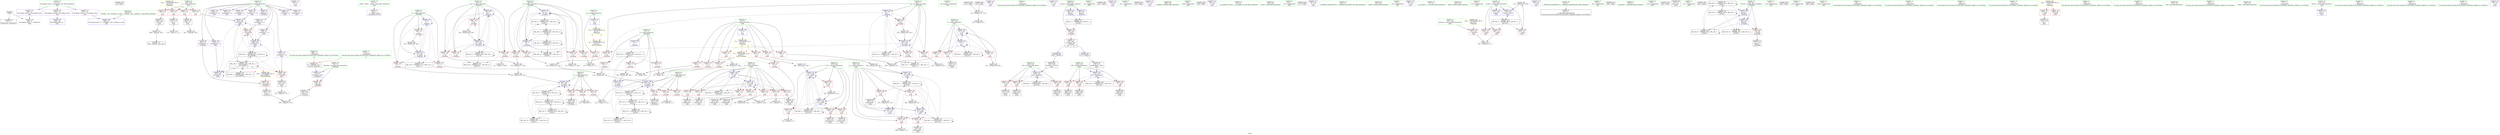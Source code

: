 digraph "SVFG" {
	label="SVFG";

	Node0x5616ae2579d0 [shape=record,color=grey,label="{NodeID: 0\nNullPtr}"];
	Node0x5616ae2579d0 -> Node0x5616ae2882a0[style=solid];
	Node0x5616ae2579d0 -> Node0x5616ae28a370[style=solid];
	Node0x5616ae2d47c0 [shape=record,color=black,label="{NodeID: 443\n49 = PHI()\n}"];
	Node0x5616adf04070 [shape=record,color=black,label="{NodeID: 277\n289 = PHI(204, 204, 286, )\n}"];
	Node0x5616ae289dd0 [shape=record,color=red,label="{NodeID: 194\n320\<--319\n\<--arrayidx27\nmain\n}"];
	Node0x5616ae289dd0 -> Node0x5616ae2890d0[style=solid];
	Node0x5616ae286ff0 [shape=record,color=purple,label="{NodeID: 111\n236\<--17\n\<--.str.1\nmain\n}"];
	Node0x5616ae25b680 [shape=record,color=green,label="{NodeID: 28\n4\<--6\n_ZStL8__ioinit\<--_ZStL8__ioinit_field_insensitive\nGlob }"];
	Node0x5616ae25b680 -> Node0x5616ae286490[style=solid];
	Node0x5616ae299000 [shape=record,color=grey,label="{NodeID: 305\n154 = cmp(152, 153, )\n}"];
	Node0x5616ae28b580 [shape=record,color=blue,label="{NodeID: 222\n297\<--291\narrayidx17\<--\nmain\n}"];
	Node0x5616ae28b580 -> Node0x5616ae289dd0[style=dashed];
	Node0x5616ae28b580 -> Node0x5616ae289ea0[style=dashed];
	Node0x5616ae28b580 -> Node0x5616ae28b580[style=dashed];
	Node0x5616ae28b580 -> Node0x5616ae28b990[style=dashed];
	Node0x5616ae28b580 -> Node0x5616ae28bb30[style=dashed];
	Node0x5616ae28b580 -> Node0x5616ae2adf20[style=dashed];
	Node0x5616ae28b580 -> Node0x5616ae2ae920[style=dashed];
	Node0x5616ae28cfd0 [shape=record,color=red,label="{NodeID: 139\n97\<--74\n\<--j\n_Z5checkc\n}"];
	Node0x5616ae28cfd0 -> Node0x5616ae298700[style=solid];
	Node0x5616ae287a60 [shape=record,color=green,label="{NodeID: 56\n225\<--226\np\<--p_field_insensitive\nmain\n}"];
	Node0x5616ae287a60 -> Node0x5616ae28f120[style=solid];
	Node0x5616ae287a60 -> Node0x5616ae28f1f0[style=solid];
	Node0x5616ae287a60 -> Node0x5616ae28f2c0[style=solid];
	Node0x5616ae287a60 -> Node0x5616ae28f390[style=solid];
	Node0x5616ae287a60 -> Node0x5616ae28b720[style=solid];
	Node0x5616ae287a60 -> Node0x5616ae28b8c0[style=solid];
	Node0x5616ae287a60 -> Node0x5616ae293b00[style=solid];
	Node0x5616ae28e690 [shape=record,color=red,label="{NodeID: 167\n295\<--219\n\<--j\nmain\n}"];
	Node0x5616ae28e690 -> Node0x5616ae288e60[style=solid];
	Node0x5616ae289270 [shape=record,color=black,label="{NodeID: 84\n328\<--327\nidxprom32\<--\nmain\n}"];
	Node0x5616ae2571b0 [shape=record,color=green,label="{NodeID: 1\n7\<--1\n__dso_handle\<--dummyObj\nGlob }"];
	Node0x5616ae2d48c0 [shape=record,color=black,label="{NodeID: 444\n114 = PHI()\n}"];
	Node0x5616ae2d48c0 -> Node0x5616ae296900[style=solid];
	Node0x5616ae296780 [shape=record,color=grey,label="{NodeID: 278\n308 = Binary(307, 106, )\n}"];
	Node0x5616ae296780 -> Node0x5616ae28b7f0[style=solid];
	Node0x5616ae289ea0 [shape=record,color=red,label="{NodeID: 195\n330\<--329\n\<--arrayidx33\nmain\n}"];
	Node0x5616ae289ea0 -> Node0x5616ae28b990[style=solid];
	Node0x5616ae2870c0 [shape=record,color=purple,label="{NodeID: 112\n240\<--20\n\<--.str.2\nmain\n}"];
	Node0x5616ae25b750 [shape=record,color=green,label="{NodeID: 29\n8\<--10\nn\<--n_field_insensitive\nGlob }"];
	Node0x5616ae25b750 -> Node0x5616ae28c2d0[style=solid];
	Node0x5616ae25b750 -> Node0x5616ae28c3a0[style=solid];
	Node0x5616ae25b750 -> Node0x5616ae28c470[style=solid];
	Node0x5616ae25b750 -> Node0x5616ae28c540[style=solid];
	Node0x5616ae25b750 -> Node0x5616ae28c610[style=solid];
	Node0x5616ae25b750 -> Node0x5616ae28c6e0[style=solid];
	Node0x5616ae25b750 -> Node0x5616ae28c7b0[style=solid];
	Node0x5616ae25b750 -> Node0x5616ae28c880[style=solid];
	Node0x5616ae25b750 -> Node0x5616ae289f70[style=solid];
	Node0x5616ae299180 [shape=record,color=grey,label="{NodeID: 306\n150 = cmp(149, 9, )\n}"];
	Node0x5616ae28b650 [shape=record,color=blue,label="{NodeID: 223\n221\<--301\ni\<--inc\nmain\n}"];
	Node0x5616ae28b650 -> Node0x5616ae28eb70[style=dashed];
	Node0x5616ae28b650 -> Node0x5616ae28ec40[style=dashed];
	Node0x5616ae28b650 -> Node0x5616ae28ed10[style=dashed];
	Node0x5616ae28b650 -> Node0x5616ae28b4b0[style=dashed];
	Node0x5616ae28b650 -> Node0x5616ae28b650[style=dashed];
	Node0x5616ae28b650 -> Node0x5616ae2a6820[style=dashed];
	Node0x5616ae28d0a0 [shape=record,color=red,label="{NodeID: 140\n136\<--74\n\<--j\n_Z5checkc\n}"];
	Node0x5616ae28d0a0 -> Node0x5616ae297c80[style=solid];
	Node0x5616ae287b30 [shape=record,color=green,label="{NodeID: 57\n227\<--228\ni19\<--i19_field_insensitive\nmain\n}"];
	Node0x5616ae287b30 -> Node0x5616ae28f460[style=solid];
	Node0x5616ae287b30 -> Node0x5616ae28f530[style=solid];
	Node0x5616ae287b30 -> Node0x5616ae28f600[style=solid];
	Node0x5616ae287b30 -> Node0x5616ae28f6d0[style=solid];
	Node0x5616ae287b30 -> Node0x5616ae28b7f0[style=solid];
	Node0x5616ae287b30 -> Node0x5616ae28ba60[style=solid];
	Node0x5616ae28e760 [shape=record,color=red,label="{NodeID: 168\n317\<--219\n\<--j\nmain\n}"];
	Node0x5616ae28e760 -> Node0x5616ae289000[style=solid];
	Node0x5616ae289340 [shape=record,color=black,label="{NodeID: 85\n334\<--331\nidxprom34\<--\nmain\n}"];
	Node0x5616ae257420 [shape=record,color=green,label="{NodeID: 2\n9\<--1\n\<--dummyObj\nCan only get source location for instruction, argument, global var or function.}"];
	Node0x5616ae2d4a20 [shape=record,color=black,label="{NodeID: 445\n118 = PHI()\n}"];
	Node0x5616ae2d4a20 -> Node0x5616ae296900[style=solid];
	Node0x5616ae296900 [shape=record,color=grey,label="{NodeID: 279\n119 = Binary(114, 118, )\n}"];
	Node0x5616ae296900 -> Node0x5616ae298d00[style=solid];
	Node0x5616ae289f70 [shape=record,color=blue,label="{NodeID: 196\n8\<--9\nn\<--\nGlob }"];
	Node0x5616ae289f70 -> Node0x5616ae290520[style=dashed];
	Node0x5616ae287190 [shape=record,color=purple,label="{NodeID: 113\n251\<--22\n\<--.str.3\nmain\n}"];
	Node0x5616ae25b820 [shape=record,color=green,label="{NodeID: 30\n11\<--12\nm\<--m_field_insensitive\nGlob }"];
	Node0x5616ae25b820 -> Node0x5616ae28c950[style=solid];
	Node0x5616ae25b820 -> Node0x5616ae28a070[style=solid];
	Node0x5616ae299300 [shape=record,color=grey,label="{NodeID: 307\n143 = cmp(142, 9, )\n}"];
	Node0x5616ae28b720 [shape=record,color=blue,label="{NodeID: 224\n225\<--305\np\<--sub18\nmain\n}"];
	Node0x5616ae28b720 -> Node0x5616ae2a8a20[style=dashed];
	Node0x5616ae28d170 [shape=record,color=red,label="{NodeID: 141\n194\<--74\n\<--j\n_Z5checkc\n}"];
	Node0x5616ae28d170 -> Node0x5616ae297680[style=solid];
	Node0x5616ae287c00 [shape=record,color=green,label="{NodeID: 58\n229\<--230\nbR\<--bR_field_insensitive\nmain\n}"];
	Node0x5616ae287c00 -> Node0x5616ae28f7a0[style=solid];
	Node0x5616ae287c00 -> Node0x5616ae28f870[style=solid];
	Node0x5616ae287c00 -> Node0x5616ae28f940[style=solid];
	Node0x5616ae287c00 -> Node0x5616ae293c60[style=solid];
	Node0x5616ae28e830 [shape=record,color=red,label="{NodeID: 169\n327\<--219\n\<--j\nmain\n}"];
	Node0x5616ae28e830 -> Node0x5616ae289270[style=solid];
	Node0x5616ae289410 [shape=record,color=black,label="{NodeID: 86\n337\<--336\nidxprom36\<--\nmain\n}"];
	Node0x5616ae27ab10 [shape=record,color=green,label="{NodeID: 3\n15\<--1\n.str\<--dummyObj\nGlob }"];
	Node0x5616ae2d4b20 [shape=record,color=black,label="{NodeID: 446\n241 = PHI()\n}"];
	Node0x5616ae296a80 [shape=record,color=grey,label="{NodeID: 280\n173 = Binary(172, 106, )\n}"];
	Node0x5616ae296a80 -> Node0x5616ae28ac90[style=solid];
	Node0x5616ae28a070 [shape=record,color=blue,label="{NodeID: 197\n11\<--9\nm\<--\nGlob }"];
	Node0x5616ae28a070 -> Node0x5616ae290630[style=dashed];
	Node0x5616ae287260 [shape=record,color=purple,label="{NodeID: 114\n255\<--24\n\<--.str.4\nmain\n}"];
	Node0x5616ae285830 [shape=record,color=green,label="{NodeID: 31\n13\<--14\nA\<--A_field_insensitive\nGlob }"];
	Node0x5616ae285830 -> Node0x5616ae286560[style=solid];
	Node0x5616ae285830 -> Node0x5616ae286630[style=solid];
	Node0x5616ae285830 -> Node0x5616ae286700[style=solid];
	Node0x5616ae285830 -> Node0x5616ae2867d0[style=solid];
	Node0x5616ae285830 -> Node0x5616ae2868a0[style=solid];
	Node0x5616ae285830 -> Node0x5616ae286970[style=solid];
	Node0x5616ae285830 -> Node0x5616ae286a40[style=solid];
	Node0x5616ae285830 -> Node0x5616ae286b10[style=solid];
	Node0x5616ae285830 -> Node0x5616ae286be0[style=solid];
	Node0x5616ae285830 -> Node0x5616ae286cb0[style=solid];
	Node0x5616ae285830 -> Node0x5616ae286d80[style=solid];
	Node0x5616ae285830 -> Node0x5616ae286e50[style=solid];
	Node0x5616ae290b70 [shape=record,color=yellow,style=double,label="{NodeID: 391\n42V_1 = ENCHI(MR_42V_0)\npts\{224 \}\nFun[main]}"];
	Node0x5616ae290b70 -> Node0x5616ae28ede0[style=dashed];
	Node0x5616ae290b70 -> Node0x5616ae28eeb0[style=dashed];
	Node0x5616ae290b70 -> Node0x5616ae28ef80[style=dashed];
	Node0x5616ae290b70 -> Node0x5616ae28f050[style=dashed];
	Node0x5616ae299480 [shape=record,color=grey,label="{NodeID: 308\n147 = cmp(145, 146, )\n}"];
	Node0x5616ae28b7f0 [shape=record,color=blue,label="{NodeID: 225\n227\<--308\ni19\<--sub20\nmain\n}"];
	Node0x5616ae28b7f0 -> Node0x5616ae28f460[style=dashed];
	Node0x5616ae28b7f0 -> Node0x5616ae28f530[style=dashed];
	Node0x5616ae28b7f0 -> Node0x5616ae28f600[style=dashed];
	Node0x5616ae28b7f0 -> Node0x5616ae28f6d0[style=dashed];
	Node0x5616ae28b7f0 -> Node0x5616ae28b7f0[style=dashed];
	Node0x5616ae28b7f0 -> Node0x5616ae28ba60[style=dashed];
	Node0x5616ae28b7f0 -> Node0x5616ae2a7220[style=dashed];
	Node0x5616ae28d240 [shape=record,color=red,label="{NodeID: 142\n104\<--76\n\<--dx\n_Z5checkc\n}"];
	Node0x5616ae28d240 -> Node0x5616ae298880[style=solid];
	Node0x5616ae287cd0 [shape=record,color=green,label="{NodeID: 59\n231\<--232\nbB\<--bB_field_insensitive\nmain\n}"];
	Node0x5616ae287cd0 -> Node0x5616ae28fa10[style=solid];
	Node0x5616ae287cd0 -> Node0x5616ae289c30[style=solid];
	Node0x5616ae287cd0 -> Node0x5616ae289d00[style=solid];
	Node0x5616ae287cd0 -> Node0x5616ae293d30[style=solid];
	Node0x5616ae28e900 [shape=record,color=red,label="{NodeID: 170\n336\<--219\n\<--j\nmain\n}"];
	Node0x5616ae28e900 -> Node0x5616ae289410[style=solid];
	Node0x5616ae2894e0 [shape=record,color=black,label="{NodeID: 87\n351\<--350\nidxprom44\<--\nmain\n}"];
	Node0x5616ae25b400 [shape=record,color=green,label="{NodeID: 4\n17\<--1\n.str.1\<--dummyObj\nGlob }"];
	Node0x5616ae2d4bf0 [shape=record,color=black,label="{NodeID: 447\n252 = PHI()\n}"];
	Node0x5616ae296c00 [shape=record,color=grey,label="{NodeID: 281\n365 = Binary(364, 102, )\n}"];
	Node0x5616ae296c00 -> Node0x5616ae293b90[style=solid];
	Node0x5616ae28a170 [shape=record,color=blue,label="{NodeID: 198\n434\<--38\nllvm.global_ctors_0\<--\nGlob }"];
	Node0x5616ae287330 [shape=record,color=purple,label="{NodeID: 115\n271\<--26\n\<--.str.5\nmain\n}"];
	Node0x5616ae2858c0 [shape=record,color=green,label="{NodeID: 32\n37\<--41\nllvm.global_ctors\<--llvm.global_ctors_field_insensitive\nGlob }"];
	Node0x5616ae2858c0 -> Node0x5616ae28bfd0[style=solid];
	Node0x5616ae2858c0 -> Node0x5616ae28c0d0[style=solid];
	Node0x5616ae2858c0 -> Node0x5616ae28c1d0[style=solid];
	Node0x5616ae299600 [shape=record,color=grey,label="{NodeID: 309\n128 = cmp(126, 127, )\n}"];
	Node0x5616ae28b8c0 [shape=record,color=blue,label="{NodeID: 226\n225\<--332\np\<--dec\nmain\n}"];
	Node0x5616ae28b8c0 -> Node0x5616ae2a8a20[style=dashed];
	Node0x5616ae28d310 [shape=record,color=red,label="{NodeID: 143\n113\<--76\n\<--dx\n_Z5checkc\n}"];
	Node0x5616ae287da0 [shape=record,color=green,label="{NodeID: 60\n238\<--239\nfreopen\<--freopen_field_insensitive\n}"];
	Node0x5616ae2aa320 [shape=record,color=black,label="{NodeID: 337\nMR_10V_3 = PHI(MR_10V_4, MR_10V_2, )\npts\{73 \}\n}"];
	Node0x5616ae2aa320 -> Node0x5616ae28cd60[style=dashed];
	Node0x5616ae2aa320 -> Node0x5616ae28ce30[style=dashed];
	Node0x5616ae2aa320 -> Node0x5616ae28cf00[style=dashed];
	Node0x5616ae2aa320 -> Node0x5616ae28b0a0[style=dashed];
	Node0x5616ae28e9d0 [shape=record,color=red,label="{NodeID: 171\n353\<--219\n\<--j\nmain\n}"];
	Node0x5616ae28e9d0 -> Node0x5616ae2895b0[style=solid];
	Node0x5616ae2895b0 [shape=record,color=black,label="{NodeID: 88\n354\<--353\nidxprom46\<--\nmain\n}"];
	Node0x5616ae25b490 [shape=record,color=green,label="{NodeID: 5\n19\<--1\nstdin\<--dummyObj\nGlob }"];
	Node0x5616ae2d4cc0 [shape=record,color=black,label="{NodeID: 448\n256 = PHI()\n}"];
	Node0x5616ae296d80 [shape=record,color=grey,label="{NodeID: 282\n305 = Binary(304, 106, )\n}"];
	Node0x5616ae296d80 -> Node0x5616ae28b720[style=solid];
	Node0x5616ae28a270 [shape=record,color=blue,label="{NodeID: 199\n435\<--39\nllvm.global_ctors_1\<--_GLOBAL__sub_I_ACRush_0_0.cpp\nGlob }"];
	Node0x5616ae28bc90 [shape=record,color=purple,label="{NodeID: 116\n382\<--28\n\<--.str.6\nmain\n}"];
	Node0x5616ae285950 [shape=record,color=green,label="{NodeID: 33\n42\<--43\n__cxx_global_var_init\<--__cxx_global_var_init_field_insensitive\n}"];
	Node0x5616ae299780 [shape=record,color=grey,label="{NodeID: 310\n276 = cmp(275, 277, )\n}"];
	Node0x5616ae28b990 [shape=record,color=blue,label="{NodeID: 227\n338\<--330\narrayidx37\<--\nmain\n}"];
	Node0x5616ae28b990 -> Node0x5616ae2ae920[style=dashed];
	Node0x5616ae28d3e0 [shape=record,color=red,label="{NodeID: 144\n131\<--76\n\<--dx\n_Z5checkc\n}"];
	Node0x5616ae28d3e0 -> Node0x5616ae298280[style=solid];
	Node0x5616ae287ea0 [shape=record,color=green,label="{NodeID: 61\n242\<--243\nscanf\<--scanf_field_insensitive\n}"];
	Node0x5616ae28eaa0 [shape=record,color=red,label="{NodeID: 172\n364\<--219\n\<--j\nmain\n}"];
	Node0x5616ae28eaa0 -> Node0x5616ae296c00[style=solid];
	Node0x5616ae289680 [shape=record,color=black,label="{NodeID: 89\n370\<--368\nfrombool\<--call54\nmain\n}"];
	Node0x5616ae289680 -> Node0x5616ae293c60[style=solid];
	Node0x5616ae2576b0 [shape=record,color=green,label="{NodeID: 6\n20\<--1\n.str.2\<--dummyObj\nGlob }"];
	Node0x5616ae2d4dc0 [shape=record,color=black,label="{NodeID: 449\n272 = PHI()\n}"];
	Node0x5616ae296f00 [shape=record,color=grey,label="{NodeID: 283\n301 = Binary(300, 106, )\n}"];
	Node0x5616ae296f00 -> Node0x5616ae28b650[style=solid];
	Node0x5616ae28a370 [shape=record,color=blue, style = dotted,label="{NodeID: 200\n436\<--3\nllvm.global_ctors_2\<--dummyVal\nGlob }"];
	Node0x5616ae28bd60 [shape=record,color=purple,label="{NodeID: 117\n391\<--30\n\<--.str.7\nmain\n}"];
	Node0x5616ae2859e0 [shape=record,color=green,label="{NodeID: 34\n46\<--47\n_ZNSt8ios_base4InitC1Ev\<--_ZNSt8ios_base4InitC1Ev_field_insensitive\n}"];
	Node0x5616ae299900 [shape=record,color=grey,label="{NodeID: 311\n348 = cmp(347, 9, )\n}"];
	Node0x5616ae28ba60 [shape=record,color=blue,label="{NodeID: 228\n227\<--343\ni19\<--dec39\nmain\n}"];
	Node0x5616ae28ba60 -> Node0x5616ae28f460[style=dashed];
	Node0x5616ae28ba60 -> Node0x5616ae28f530[style=dashed];
	Node0x5616ae28ba60 -> Node0x5616ae28f600[style=dashed];
	Node0x5616ae28ba60 -> Node0x5616ae28f6d0[style=dashed];
	Node0x5616ae28ba60 -> Node0x5616ae28b7f0[style=dashed];
	Node0x5616ae28ba60 -> Node0x5616ae28ba60[style=dashed];
	Node0x5616ae28ba60 -> Node0x5616ae2a7220[style=dashed];
	Node0x5616ae28d4b0 [shape=record,color=red,label="{NodeID: 145\n189\<--76\n\<--dx\n_Z5checkc\n}"];
	Node0x5616ae28d4b0 -> Node0x5616ae297980[style=solid];
	Node0x5616ae287fa0 [shape=record,color=green,label="{NodeID: 62\n253\<--254\nprintf\<--printf_field_insensitive\n}"];
	Node0x5616ae28eb70 [shape=record,color=red,label="{NodeID: 173\n266\<--221\n\<--i\nmain\n}"];
	Node0x5616ae28eb70 -> Node0x5616ae298e80[style=solid];
	Node0x5616ae289750 [shape=record,color=black,label="{NodeID: 90\n374\<--372\nfrombool56\<--call55\nmain\n}"];
	Node0x5616ae289750 -> Node0x5616ae293d30[style=solid];
	Node0x5616ae257740 [shape=record,color=green,label="{NodeID: 7\n22\<--1\n.str.3\<--dummyObj\nGlob }"];
	Node0x5616ae2d4ec0 [shape=record,color=black,label="{NodeID: 450\n368 = PHI(66, )\n}"];
	Node0x5616ae2d4ec0 -> Node0x5616ae289680[style=solid];
	Node0x5616ae297080 [shape=record,color=grey,label="{NodeID: 284\n360 = Binary(359, 102, )\n}"];
	Node0x5616ae297080 -> Node0x5616ae293b00[style=solid];
	Node0x5616ae28a470 [shape=record,color=blue,label="{NodeID: 201\n70\<--67\nkey.addr\<--key\n_Z5checkc\n}"];
	Node0x5616ae28a470 -> Node0x5616ae28cc90[style=dashed];
	Node0x5616ae28be30 [shape=record,color=purple,label="{NodeID: 118\n400\<--32\n\<--.str.8\nmain\n}"];
	Node0x5616ae285a70 [shape=record,color=green,label="{NodeID: 35\n52\<--53\n__cxa_atexit\<--__cxa_atexit_field_insensitive\n}"];
	Node0x5616ae299a80 [shape=record,color=grey,label="{NodeID: 312\n166 = cmp(163, 165, )\n}"];
	Node0x5616ae28bb30 [shape=record,color=blue,label="{NodeID: 229\n355\<--357\narrayidx47\<--\nmain\n}"];
	Node0x5616ae28bb30 -> Node0x5616ae28bb30[style=dashed];
	Node0x5616ae28bb30 -> Node0x5616ae2adf20[style=dashed];
	Node0x5616ae28d580 [shape=record,color=red,label="{NodeID: 146\n110\<--78\n\<--dy\n_Z5checkc\n}"];
	Node0x5616ae28d580 -> Node0x5616ae298a00[style=solid];
	Node0x5616ae2880a0 [shape=record,color=green,label="{NodeID: 63\n410\<--411\nfflush\<--fflush_field_insensitive\n}"];
	Node0x5616ae28ec40 [shape=record,color=red,label="{NodeID: 174\n292\<--221\n\<--i\nmain\n}"];
	Node0x5616ae28ec40 -> Node0x5616ae288d90[style=solid];
	Node0x5616ae289820 [shape=record,color=black,label="{NodeID: 91\n377\<--376\ntobool\<--\nmain\n}"];
	Node0x5616ae257850 [shape=record,color=green,label="{NodeID: 8\n24\<--1\n.str.4\<--dummyObj\nGlob }"];
	Node0x5616ae2d50b0 [shape=record,color=black,label="{NodeID: 451\n372 = PHI(66, )\n}"];
	Node0x5616ae2d50b0 -> Node0x5616ae289750[style=solid];
	Node0x5616ae297200 [shape=record,color=grey,label="{NodeID: 285\n414 = Binary(413, 106, )\n}"];
	Node0x5616ae297200 -> Node0x5616ae293e00[style=solid];
	Node0x5616ae28a540 [shape=record,color=blue,label="{NodeID: 202\n72\<--9\ni\<--\n_Z5checkc\n}"];
	Node0x5616ae28a540 -> Node0x5616ae2aa320[style=dashed];
	Node0x5616ae28bf00 [shape=record,color=purple,label="{NodeID: 119\n403\<--34\n\<--.str.9\nmain\n}"];
	Node0x5616ae285b00 [shape=record,color=green,label="{NodeID: 36\n51\<--57\n_ZNSt8ios_base4InitD1Ev\<--_ZNSt8ios_base4InitD1Ev_field_insensitive\n}"];
	Node0x5616ae285b00 -> Node0x5616ae288470[style=solid];
	Node0x5616ae299c00 [shape=record,color=grey,label="{NodeID: 313\n286 = cmp(285, 287, )\n}"];
	Node0x5616ae299c00 -> Node0x5616adf04070[style=solid];
	Node0x5616ae293b00 [shape=record,color=blue,label="{NodeID: 230\n225\<--360\np\<--dec49\nmain\n}"];
	Node0x5616ae293b00 -> Node0x5616ae28f1f0[style=dashed];
	Node0x5616ae293b00 -> Node0x5616ae28f2c0[style=dashed];
	Node0x5616ae293b00 -> Node0x5616ae28f390[style=dashed];
	Node0x5616ae293b00 -> Node0x5616ae28b720[style=dashed];
	Node0x5616ae293b00 -> Node0x5616ae293b00[style=dashed];
	Node0x5616ae293b00 -> Node0x5616ae2a6d20[style=dashed];
	Node0x5616ae28d650 [shape=record,color=red,label="{NodeID: 147\n117\<--78\n\<--dy\n_Z5checkc\n}"];
	Node0x5616ae2881a0 [shape=record,color=green,label="{NodeID: 64\n39\<--430\n_GLOBAL__sub_I_ACRush_0_0.cpp\<--_GLOBAL__sub_I_ACRush_0_0.cpp_field_insensitive\n}"];
	Node0x5616ae2881a0 -> Node0x5616ae28a270[style=solid];
	Node0x5616ae28ed10 [shape=record,color=red,label="{NodeID: 175\n300\<--221\n\<--i\nmain\n}"];
	Node0x5616ae28ed10 -> Node0x5616ae296f00[style=solid];
	Node0x5616ae2898f0 [shape=record,color=black,label="{NodeID: 92\n380\<--379\ntobool58\<--\nmain\n}"];
	Node0x5616ae2578e0 [shape=record,color=green,label="{NodeID: 9\n26\<--1\n.str.5\<--dummyObj\nGlob }"];
	Node0x5616ae2d51b0 [shape=record,color=black,label="{NodeID: 452\n383 = PHI()\n}"];
	Node0x5616ae297380 [shape=record,color=grey,label="{NodeID: 286\n200 = Binary(199, 106, )\n}"];
	Node0x5616ae297380 -> Node0x5616ae28b0a0[style=solid];
	Node0x5616ae28a610 [shape=record,color=blue,label="{NodeID: 203\n74\<--9\nj\<--\n_Z5checkc\n}"];
	Node0x5616ae28a610 -> Node0x5616ae28cfd0[style=dashed];
	Node0x5616ae28a610 -> Node0x5616ae28d0a0[style=dashed];
	Node0x5616ae28a610 -> Node0x5616ae28d170[style=dashed];
	Node0x5616ae28a610 -> Node0x5616ae28a610[style=dashed];
	Node0x5616ae28a610 -> Node0x5616ae28afd0[style=dashed];
	Node0x5616ae28a610 -> Node0x5616ae2b6620[style=dashed];
	Node0x5616ae28bfd0 [shape=record,color=purple,label="{NodeID: 120\n434\<--37\nllvm.global_ctors_0\<--llvm.global_ctors\nGlob }"];
	Node0x5616ae28bfd0 -> Node0x5616ae28a170[style=solid];
	Node0x5616ae285b90 [shape=record,color=green,label="{NodeID: 37\n64\<--65\n_Z5checkc\<--_Z5checkc_field_insensitive\n}"];
	Node0x5616ae2910b0 [shape=record,color=yellow,style=double,label="{NodeID: 397\n2V_1 = ENCHI(MR_2V_0)\npts\{10 \}\nFun[_Z5checkc]}"];
	Node0x5616ae2910b0 -> Node0x5616ae28c2d0[style=dashed];
	Node0x5616ae2910b0 -> Node0x5616ae28c3a0[style=dashed];
	Node0x5616ae2910b0 -> Node0x5616ae28c470[style=dashed];
	Node0x5616ae2910b0 -> Node0x5616ae28c540[style=dashed];
	Node0x5616ae299d80 [shape=record,color=grey,label="{NodeID: 314\n281 = cmp(280, 282, )\n}"];
	Node0x5616ae293b90 [shape=record,color=blue,label="{NodeID: 231\n219\<--365\nj\<--dec52\nmain\n}"];
	Node0x5616ae293b90 -> Node0x5616ae28e5c0[style=dashed];
	Node0x5616ae293b90 -> Node0x5616ae28e690[style=dashed];
	Node0x5616ae293b90 -> Node0x5616ae28e760[style=dashed];
	Node0x5616ae293b90 -> Node0x5616ae28e830[style=dashed];
	Node0x5616ae293b90 -> Node0x5616ae28e900[style=dashed];
	Node0x5616ae293b90 -> Node0x5616ae28e9d0[style=dashed];
	Node0x5616ae293b90 -> Node0x5616ae28eaa0[style=dashed];
	Node0x5616ae293b90 -> Node0x5616ae293b90[style=dashed];
	Node0x5616ae293b90 -> Node0x5616ae2a6320[style=dashed];
	Node0x5616ae28d720 [shape=record,color=red,label="{NodeID: 148\n137\<--78\n\<--dy\n_Z5checkc\n}"];
	Node0x5616ae28d720 -> Node0x5616ae297800[style=solid];
	Node0x5616ae2882a0 [shape=record,color=black,label="{NodeID: 65\n2\<--3\ndummyVal\<--dummyVal\n}"];
	Node0x5616ae28ede0 [shape=record,color=red,label="{NodeID: 176\n274\<--223\n\<--c\nmain\n}"];
	Node0x5616ae28ede0 -> Node0x5616ae288b20[style=solid];
	Node0x5616ae2899c0 [shape=record,color=black,label="{NodeID: 93\n386\<--385\ntobool61\<--\nmain\n}"];
	Node0x5616ae25b190 [shape=record,color=green,label="{NodeID: 10\n28\<--1\n.str.6\<--dummyObj\nGlob }"];
	Node0x5616ae2d5280 [shape=record,color=black,label="{NodeID: 453\n392 = PHI()\n}"];
	Node0x5616ae297500 [shape=record,color=grey,label="{NodeID: 287\n332 = Binary(331, 102, )\n}"];
	Node0x5616ae297500 -> Node0x5616ae28b8c0[style=solid];
	Node0x5616ae28a6e0 [shape=record,color=blue,label="{NodeID: 204\n76\<--102\ndx\<--\n_Z5checkc\n}"];
	Node0x5616ae28a6e0 -> Node0x5616ae28d240[style=dashed];
	Node0x5616ae28a6e0 -> Node0x5616ae28d310[style=dashed];
	Node0x5616ae28a6e0 -> Node0x5616ae28d3e0[style=dashed];
	Node0x5616ae28a6e0 -> Node0x5616ae28d4b0[style=dashed];
	Node0x5616ae28a6e0 -> Node0x5616ae28af00[style=dashed];
	Node0x5616ae28a6e0 -> Node0x5616ae2a4020[style=dashed];
	Node0x5616ae28a6e0 -> Node0x5616ae2b6b20[style=dashed];
	Node0x5616ae28c0d0 [shape=record,color=purple,label="{NodeID: 121\n435\<--37\nllvm.global_ctors_1\<--llvm.global_ctors\nGlob }"];
	Node0x5616ae28c0d0 -> Node0x5616ae28a270[style=solid];
	Node0x5616ae285c20 [shape=record,color=green,label="{NodeID: 38\n68\<--69\nretval\<--retval_field_insensitive\n_Z5checkc\n}"];
	Node0x5616ae285c20 -> Node0x5616ae28cbc0[style=solid];
	Node0x5616ae285c20 -> Node0x5616ae28ad60[style=solid];
	Node0x5616ae285c20 -> Node0x5616ae28b170[style=solid];
	Node0x5616ae2911c0 [shape=record,color=yellow,style=double,label="{NodeID: 398\n4V_1 = ENCHI(MR_4V_0)\npts\{12 \}\nFun[_Z5checkc]}"];
	Node0x5616ae2911c0 -> Node0x5616ae28c950[style=dashed];
	Node0x5616ae299f00 [shape=record,color=grey,label="{NodeID: 315\n248 = cmp(246, 247, )\n}"];
	Node0x5616ae293c60 [shape=record,color=blue,label="{NodeID: 232\n229\<--370\nbR\<--frombool\nmain\n}"];
	Node0x5616ae293c60 -> Node0x5616ae28f7a0[style=dashed];
	Node0x5616ae293c60 -> Node0x5616ae28f870[style=dashed];
	Node0x5616ae293c60 -> Node0x5616ae28f940[style=dashed];
	Node0x5616ae293c60 -> Node0x5616ae2a7720[style=dashed];
	Node0x5616ae28d7f0 [shape=record,color=red,label="{NodeID: 149\n184\<--78\n\<--dy\n_Z5checkc\n}"];
	Node0x5616ae28d7f0 -> Node0x5616ae297f80[style=solid];
	Node0x5616ae2883a0 [shape=record,color=black,label="{NodeID: 66\n212\<--9\nmain_ret\<--\nmain\n}"];
	Node0x5616ae28eeb0 [shape=record,color=red,label="{NodeID: 177\n279\<--223\n\<--c\nmain\n}"];
	Node0x5616ae28eeb0 -> Node0x5616ae288bf0[style=solid];
	Node0x5616ae289a90 [shape=record,color=black,label="{NodeID: 94\n389\<--388\ntobool63\<--\nmain\n}"];
	Node0x5616ae25b260 [shape=record,color=green,label="{NodeID: 11\n30\<--1\n.str.7\<--dummyObj\nGlob }"];
	Node0x5616ae2d5350 [shape=record,color=black,label="{NodeID: 454\n401 = PHI()\n}"];
	Node0x5616ae2b4d20 [shape=record,color=black,label="{NodeID: 371\nMR_18V_4 = PHI(MR_18V_5, MR_18V_3, )\npts\{81 \}\n}"];
	Node0x5616ae2b4d20 -> Node0x5616ae28a880[style=dashed];
	Node0x5616ae2b4d20 -> Node0x5616ae2a4a20[style=dashed];
	Node0x5616ae2b4d20 -> Node0x5616ae2aee20[style=dashed];
	Node0x5616ae2b4d20 -> Node0x5616ae2b4d20[style=dashed];
	Node0x5616ae297680 [shape=record,color=grey,label="{NodeID: 288\n195 = Binary(194, 106, )\n}"];
	Node0x5616ae297680 -> Node0x5616ae28afd0[style=solid];
	Node0x5616ae28a7b0 [shape=record,color=blue,label="{NodeID: 205\n78\<--102\ndy\<--\n_Z5checkc\n}"];
	Node0x5616ae28a7b0 -> Node0x5616ae28d580[style=dashed];
	Node0x5616ae28a7b0 -> Node0x5616ae28d650[style=dashed];
	Node0x5616ae28a7b0 -> Node0x5616ae28d720[style=dashed];
	Node0x5616ae28a7b0 -> Node0x5616ae28d7f0[style=dashed];
	Node0x5616ae28a7b0 -> Node0x5616ae28a7b0[style=dashed];
	Node0x5616ae28a7b0 -> Node0x5616ae28ae30[style=dashed];
	Node0x5616ae28a7b0 -> Node0x5616ae2a4520[style=dashed];
	Node0x5616ae28a7b0 -> Node0x5616ae2b7020[style=dashed];
	Node0x5616ae28c1d0 [shape=record,color=purple,label="{NodeID: 122\n436\<--37\nllvm.global_ctors_2\<--llvm.global_ctors\nGlob }"];
	Node0x5616ae28c1d0 -> Node0x5616ae28a370[style=solid];
	Node0x5616ae285cb0 [shape=record,color=green,label="{NodeID: 39\n70\<--71\nkey.addr\<--key.addr_field_insensitive\n_Z5checkc\n}"];
	Node0x5616ae285cb0 -> Node0x5616ae28cc90[style=solid];
	Node0x5616ae285cb0 -> Node0x5616ae28a470[style=solid];
	Node0x5616ae29a080 [shape=record,color=grey,label="{NodeID: 316\n262 = cmp(261, 9, )\n}"];
	Node0x5616ae293d30 [shape=record,color=blue,label="{NodeID: 233\n231\<--374\nbB\<--frombool56\nmain\n}"];
	Node0x5616ae293d30 -> Node0x5616ae28fa10[style=dashed];
	Node0x5616ae293d30 -> Node0x5616ae289c30[style=dashed];
	Node0x5616ae293d30 -> Node0x5616ae289d00[style=dashed];
	Node0x5616ae293d30 -> Node0x5616ae2a7c20[style=dashed];
	Node0x5616ae28d8c0 [shape=record,color=red,label="{NodeID: 150\n176\<--80\n\<--isGood\n_Z5checkc\n}"];
	Node0x5616ae28d8c0 -> Node0x5616ae2888b0[style=solid];
	Node0x5616ae288470 [shape=record,color=black,label="{NodeID: 67\n50\<--51\n\<--_ZNSt8ios_base4InitD1Ev\nCan only get source location for instruction, argument, global var or function.}"];
	Node0x5616ae28ef80 [shape=record,color=red,label="{NodeID: 178\n284\<--223\n\<--c\nmain\n}"];
	Node0x5616ae28ef80 -> Node0x5616ae288cc0[style=solid];
	Node0x5616ae289b60 [shape=record,color=black,label="{NodeID: 95\n395\<--394\ntobool67\<--\nmain\n}"];
	Node0x5616ae25af50 [shape=record,color=green,label="{NodeID: 12\n32\<--1\n.str.8\<--dummyObj\nGlob }"];
	Node0x5616ae2d5420 [shape=record,color=black,label="{NodeID: 455\n404 = PHI()\n}"];
	Node0x5616ae2b5220 [shape=record,color=black,label="{NodeID: 372\nMR_20V_4 = PHI(MR_20V_5, MR_20V_3, )\npts\{83 \}\n}"];
	Node0x5616ae2b5220 -> Node0x5616ae28a950[style=dashed];
	Node0x5616ae2b5220 -> Node0x5616ae2a4f20[style=dashed];
	Node0x5616ae2b5220 -> Node0x5616ae2af320[style=dashed];
	Node0x5616ae2b5220 -> Node0x5616ae2b5220[style=dashed];
	Node0x5616ae297800 [shape=record,color=grey,label="{NodeID: 289\n139 = Binary(137, 138, )\n}"];
	Node0x5616ae297800 -> Node0x5616ae297c80[style=solid];
	Node0x5616ae28a880 [shape=record,color=blue,label="{NodeID: 206\n80\<--123\nisGood\<--\n_Z5checkc\n}"];
	Node0x5616ae28a880 -> Node0x5616ae28d8c0[style=dashed];
	Node0x5616ae28a880 -> Node0x5616ae28abc0[style=dashed];
	Node0x5616ae28a880 -> Node0x5616ae2aee20[style=dashed];
	Node0x5616ae28a880 -> Node0x5616ae2a8120[style=dashed];
	Node0x5616ae28c2d0 [shape=record,color=red,label="{NodeID: 123\n92\<--8\n\<--n\n_Z5checkc\n}"];
	Node0x5616ae28c2d0 -> Node0x5616ae298580[style=solid];
	Node0x5616ae285d40 [shape=record,color=green,label="{NodeID: 40\n72\<--73\ni\<--i_field_insensitive\n_Z5checkc\n}"];
	Node0x5616ae285d40 -> Node0x5616ae28cd60[style=solid];
	Node0x5616ae285d40 -> Node0x5616ae28ce30[style=solid];
	Node0x5616ae285d40 -> Node0x5616ae28cf00[style=solid];
	Node0x5616ae285d40 -> Node0x5616ae28a540[style=solid];
	Node0x5616ae285d40 -> Node0x5616ae28b0a0[style=solid];
	Node0x5616ae293e00 [shape=record,color=blue,label="{NodeID: 234\n217\<--414\ncaseId\<--inc79\nmain\n}"];
	Node0x5616ae293e00 -> Node0x5616ae2a5e20[style=dashed];
	Node0x5616ae28d990 [shape=record,color=red,label="{NodeID: 151\n126\<--82\n\<--d\n_Z5checkc\n}"];
	Node0x5616ae28d990 -> Node0x5616ae299600[style=solid];
	Node0x5616ae288570 [shape=record,color=black,label="{NodeID: 68\n157\<--156\nidxprom\<--\n_Z5checkc\n}"];
	Node0x5616ae28f050 [shape=record,color=red,label="{NodeID: 179\n291\<--223\n\<--c\nmain\n}"];
	Node0x5616ae28f050 -> Node0x5616ae28b580[style=solid];
	Node0x5616ae2863c0 [shape=record,color=black,label="{NodeID: 96\n398\<--397\ntobool69\<--\nmain\n}"];
	Node0x5616ae25b020 [shape=record,color=green,label="{NodeID: 13\n34\<--1\n.str.9\<--dummyObj\nGlob }"];
	Node0x5616ae2d5620 [shape=record,color=black,label="{NodeID: 456\n409 = PHI()\n}"];
	Node0x5616ae2b5720 [shape=record,color=black,label="{NodeID: 373\nMR_22V_4 = PHI(MR_22V_5, MR_22V_3, )\npts\{85 \}\n}"];
	Node0x5616ae2b5720 -> Node0x5616ae28aa20[style=dashed];
	Node0x5616ae2b5720 -> Node0x5616ae2a5420[style=dashed];
	Node0x5616ae2b5720 -> Node0x5616ae2af820[style=dashed];
	Node0x5616ae2b5720 -> Node0x5616ae2b5720[style=dashed];
	Node0x5616ae2b5720 -> Node0x5616ae2a8710[style=dashed];
	Node0x5616ae297980 [shape=record,color=grey,label="{NodeID: 290\n190 = Binary(189, 106, )\n}"];
	Node0x5616ae297980 -> Node0x5616ae28af00[style=solid];
	Node0x5616ae28a950 [shape=record,color=blue,label="{NodeID: 207\n82\<--9\nd\<--\n_Z5checkc\n}"];
	Node0x5616ae28a950 -> Node0x5616ae28d990[style=dashed];
	Node0x5616ae28a950 -> Node0x5616ae28da60[style=dashed];
	Node0x5616ae28a950 -> Node0x5616ae28db30[style=dashed];
	Node0x5616ae28a950 -> Node0x5616ae28dc00[style=dashed];
	Node0x5616ae28a950 -> Node0x5616ae28ac90[style=dashed];
	Node0x5616ae28a950 -> Node0x5616ae2af320[style=dashed];
	Node0x5616ae28a950 -> Node0x5616ae2a8620[style=dashed];
	Node0x5616ae28c3a0 [shape=record,color=red,label="{NodeID: 124\n98\<--8\n\<--n\n_Z5checkc\n}"];
	Node0x5616ae28c3a0 -> Node0x5616ae298700[style=solid];
	Node0x5616ae285e10 [shape=record,color=green,label="{NodeID: 41\n74\<--75\nj\<--j_field_insensitive\n_Z5checkc\n}"];
	Node0x5616ae285e10 -> Node0x5616ae28cfd0[style=solid];
	Node0x5616ae285e10 -> Node0x5616ae28d0a0[style=solid];
	Node0x5616ae285e10 -> Node0x5616ae28d170[style=solid];
	Node0x5616ae285e10 -> Node0x5616ae28a610[style=solid];
	Node0x5616ae285e10 -> Node0x5616ae28afd0[style=solid];
	Node0x5616ae2a4020 [shape=record,color=black,label="{NodeID: 318\nMR_14V_3 = PHI(MR_14V_5, MR_14V_2, )\npts\{77 \}\n}"];
	Node0x5616ae2a4020 -> Node0x5616ae28a6e0[style=dashed];
	Node0x5616ae2a4020 -> Node0x5616ae2a4020[style=dashed];
	Node0x5616ae2a4020 -> Node0x5616ae2b6b20[style=dashed];
	Node0x5616ae28da60 [shape=record,color=red,label="{NodeID: 152\n132\<--82\n\<--d\n_Z5checkc\n}"];
	Node0x5616ae28da60 -> Node0x5616ae298280[style=solid];
	Node0x5616ae288640 [shape=record,color=black,label="{NodeID: 69\n160\<--159\nidxprom25\<--\n_Z5checkc\n}"];
	Node0x5616ae28f120 [shape=record,color=red,label="{NodeID: 180\n331\<--225\n\<--p\nmain\n}"];
	Node0x5616ae28f120 -> Node0x5616ae289340[style=solid];
	Node0x5616ae28f120 -> Node0x5616ae297500[style=solid];
	Node0x5616ae286490 [shape=record,color=purple,label="{NodeID: 97\n48\<--4\n\<--_ZStL8__ioinit\n__cxx_global_var_init\n}"];
	Node0x5616ae25c970 [shape=record,color=green,label="{NodeID: 14\n36\<--1\nstdout\<--dummyObj\nGlob }"];
	Node0x5616ae2d56f0 [shape=record,color=black,label="{NodeID: 457\n67 = PHI(369, 373, )\n0th arg _Z5checkc }"];
	Node0x5616ae2d56f0 -> Node0x5616ae28a470[style=solid];
	Node0x5616ae2b5c20 [shape=record,color=black,label="{NodeID: 374\nMR_24V_4 = PHI(MR_24V_5, MR_24V_3, )\npts\{87 \}\n}"];
	Node0x5616ae2b5c20 -> Node0x5616ae28aaf0[style=dashed];
	Node0x5616ae2b5c20 -> Node0x5616ae2a5920[style=dashed];
	Node0x5616ae2b5c20 -> Node0x5616ae2afd20[style=dashed];
	Node0x5616ae2b5c20 -> Node0x5616ae2b5c20[style=dashed];
	Node0x5616ae2b5c20 -> Node0x5616ae2a8800[style=dashed];
	Node0x5616ae297b00 [shape=record,color=grey,label="{NodeID: 291\n343 = Binary(342, 102, )\n}"];
	Node0x5616ae297b00 -> Node0x5616ae28ba60[style=solid];
	Node0x5616ae28aa20 [shape=record,color=blue,label="{NodeID: 208\n84\<--134\nx\<--add15\n_Z5checkc\n}"];
	Node0x5616ae28aa20 -> Node0x5616ae28dcd0[style=dashed];
	Node0x5616ae28aa20 -> Node0x5616ae28dda0[style=dashed];
	Node0x5616ae28aa20 -> Node0x5616ae28de70[style=dashed];
	Node0x5616ae28aa20 -> Node0x5616ae28aa20[style=dashed];
	Node0x5616ae28aa20 -> Node0x5616ae2af820[style=dashed];
	Node0x5616ae28aa20 -> Node0x5616ae2a8710[style=dashed];
	Node0x5616ae28c470 [shape=record,color=red,label="{NodeID: 125\n146\<--8\n\<--n\n_Z5checkc\n}"];
	Node0x5616ae28c470 -> Node0x5616ae299480[style=solid];
	Node0x5616ae285ee0 [shape=record,color=green,label="{NodeID: 42\n76\<--77\ndx\<--dx_field_insensitive\n_Z5checkc\n}"];
	Node0x5616ae285ee0 -> Node0x5616ae28d240[style=solid];
	Node0x5616ae285ee0 -> Node0x5616ae28d310[style=solid];
	Node0x5616ae285ee0 -> Node0x5616ae28d3e0[style=solid];
	Node0x5616ae285ee0 -> Node0x5616ae28d4b0[style=solid];
	Node0x5616ae285ee0 -> Node0x5616ae28a6e0[style=solid];
	Node0x5616ae285ee0 -> Node0x5616ae28af00[style=solid];
	Node0x5616ae2a4520 [shape=record,color=black,label="{NodeID: 319\nMR_16V_3 = PHI(MR_16V_4, MR_16V_2, )\npts\{79 \}\n}"];
	Node0x5616ae2a4520 -> Node0x5616ae28a7b0[style=dashed];
	Node0x5616ae2a4520 -> Node0x5616ae2a4520[style=dashed];
	Node0x5616ae2a4520 -> Node0x5616ae2b7020[style=dashed];
	Node0x5616ae28db30 [shape=record,color=red,label="{NodeID: 153\n138\<--82\n\<--d\n_Z5checkc\n}"];
	Node0x5616ae28db30 -> Node0x5616ae297800[style=solid];
	Node0x5616ae288710 [shape=record,color=black,label="{NodeID: 70\n163\<--162\nconv\<--\n_Z5checkc\n}"];
	Node0x5616ae288710 -> Node0x5616ae299a80[style=solid];
	Node0x5616ae28f1f0 [shape=record,color=red,label="{NodeID: 181\n347\<--225\n\<--p\nmain\n}"];
	Node0x5616ae28f1f0 -> Node0x5616ae299900[style=solid];
	Node0x5616ae286560 [shape=record,color=purple,label="{NodeID: 98\n158\<--13\narrayidx\<--A\n_Z5checkc\n}"];
	Node0x5616ae25ca00 [shape=record,color=green,label="{NodeID: 15\n38\<--1\n\<--dummyObj\nCan only get source location for instruction, argument, global var or function.}"];
	Node0x5616ae2b6120 [shape=record,color=black,label="{NodeID: 375\nMR_6V_3 = PHI(MR_6V_4, MR_6V_2, )\npts\{69 \}\n}"];
	Node0x5616ae2b6120 -> Node0x5616ae28cbc0[style=dashed];
	Node0x5616ae297c80 [shape=record,color=grey,label="{NodeID: 292\n140 = Binary(136, 139, )\n}"];
	Node0x5616ae297c80 -> Node0x5616ae28aaf0[style=solid];
	Node0x5616ae28aaf0 [shape=record,color=blue,label="{NodeID: 209\n86\<--140\ny\<--add17\n_Z5checkc\n}"];
	Node0x5616ae28aaf0 -> Node0x5616ae28df40[style=dashed];
	Node0x5616ae28aaf0 -> Node0x5616ae28e010[style=dashed];
	Node0x5616ae28aaf0 -> Node0x5616ae28e0e0[style=dashed];
	Node0x5616ae28aaf0 -> Node0x5616ae28aaf0[style=dashed];
	Node0x5616ae28aaf0 -> Node0x5616ae2afd20[style=dashed];
	Node0x5616ae28aaf0 -> Node0x5616ae2a8800[style=dashed];
	Node0x5616ae28c540 [shape=record,color=red,label="{NodeID: 126\n153\<--8\n\<--n\n_Z5checkc\n}"];
	Node0x5616ae28c540 -> Node0x5616ae299000[style=solid];
	Node0x5616ae285fb0 [shape=record,color=green,label="{NodeID: 43\n78\<--79\ndy\<--dy_field_insensitive\n_Z5checkc\n}"];
	Node0x5616ae285fb0 -> Node0x5616ae28d580[style=solid];
	Node0x5616ae285fb0 -> Node0x5616ae28d650[style=solid];
	Node0x5616ae285fb0 -> Node0x5616ae28d720[style=solid];
	Node0x5616ae285fb0 -> Node0x5616ae28d7f0[style=solid];
	Node0x5616ae285fb0 -> Node0x5616ae28a7b0[style=solid];
	Node0x5616ae285fb0 -> Node0x5616ae28ae30[style=solid];
	Node0x5616ae2a4a20 [shape=record,color=black,label="{NodeID: 320\nMR_18V_3 = PHI(MR_18V_4, MR_18V_2, )\npts\{81 \}\n}"];
	Node0x5616ae2a4a20 -> Node0x5616ae2a4a20[style=dashed];
	Node0x5616ae2a4a20 -> Node0x5616ae2b4d20[style=dashed];
	Node0x5616ae2a4a20 -> Node0x5616ae2a8120[style=dashed];
	Node0x5616ae28dc00 [shape=record,color=red,label="{NodeID: 154\n172\<--82\n\<--d\n_Z5checkc\n}"];
	Node0x5616ae28dc00 -> Node0x5616ae296a80[style=solid];
	Node0x5616ae2887e0 [shape=record,color=black,label="{NodeID: 71\n165\<--164\nconv27\<--\n_Z5checkc\n}"];
	Node0x5616ae2887e0 -> Node0x5616ae299a80[style=solid];
	Node0x5616ae28f2c0 [shape=record,color=red,label="{NodeID: 182\n350\<--225\n\<--p\nmain\n}"];
	Node0x5616ae28f2c0 -> Node0x5616ae2894e0[style=solid];
	Node0x5616ae286630 [shape=record,color=purple,label="{NodeID: 99\n161\<--13\narrayidx26\<--A\n_Z5checkc\n}"];
	Node0x5616ae286630 -> Node0x5616ae28e1b0[style=solid];
	Node0x5616ae25cad0 [shape=record,color=green,label="{NodeID: 16\n102\<--1\n\<--dummyObj\nCan only get source location for instruction, argument, global var or function.}"];
	Node0x5616ae2b6620 [shape=record,color=black,label="{NodeID: 376\nMR_12V_6 = PHI(MR_12V_2, MR_12V_4, )\npts\{75 \}\n}"];
	Node0x5616ae297e00 [shape=record,color=grey,label="{NodeID: 293\n134 = Binary(130, 133, )\n}"];
	Node0x5616ae297e00 -> Node0x5616ae28aa20[style=solid];
	Node0x5616ae28abc0 [shape=record,color=blue,label="{NodeID: 210\n80\<--169\nisGood\<--\n_Z5checkc\n}"];
	Node0x5616ae28abc0 -> Node0x5616ae28d8c0[style=dashed];
	Node0x5616ae28abc0 -> Node0x5616ae2aee20[style=dashed];
	Node0x5616ae28abc0 -> Node0x5616ae2a8120[style=dashed];
	Node0x5616ae28c610 [shape=record,color=red,label="{NodeID: 127\n257\<--8\n\<--n\nmain\n}"];
	Node0x5616ae28c610 -> Node0x5616ae298100[style=solid];
	Node0x5616ae286080 [shape=record,color=green,label="{NodeID: 44\n80\<--81\nisGood\<--isGood_field_insensitive\n_Z5checkc\n}"];
	Node0x5616ae286080 -> Node0x5616ae28d8c0[style=solid];
	Node0x5616ae286080 -> Node0x5616ae28a880[style=solid];
	Node0x5616ae286080 -> Node0x5616ae28abc0[style=solid];
	Node0x5616ae2a4f20 [shape=record,color=black,label="{NodeID: 321\nMR_20V_3 = PHI(MR_20V_4, MR_20V_2, )\npts\{83 \}\n}"];
	Node0x5616ae2a4f20 -> Node0x5616ae2a4f20[style=dashed];
	Node0x5616ae2a4f20 -> Node0x5616ae2b5220[style=dashed];
	Node0x5616ae2a4f20 -> Node0x5616ae2a8620[style=dashed];
	Node0x5616ae28dcd0 [shape=record,color=red,label="{NodeID: 155\n142\<--84\n\<--x\n_Z5checkc\n}"];
	Node0x5616ae28dcd0 -> Node0x5616ae299300[style=solid];
	Node0x5616ae2888b0 [shape=record,color=black,label="{NodeID: 72\n177\<--176\ntobool\<--\n_Z5checkc\n}"];
	Node0x5616ae2adf20 [shape=record,color=black,label="{NodeID: 349\nMR_26V_3 = PHI(MR_26V_9, MR_26V_2, )\npts\{140000 \}\n|{|<s8>10|<s9>11}}"];
	Node0x5616ae2adf20 -> Node0x5616ae289dd0[style=dashed];
	Node0x5616ae2adf20 -> Node0x5616ae289ea0[style=dashed];
	Node0x5616ae2adf20 -> Node0x5616ae28b580[style=dashed];
	Node0x5616ae2adf20 -> Node0x5616ae28b990[style=dashed];
	Node0x5616ae2adf20 -> Node0x5616ae28bb30[style=dashed];
	Node0x5616ae2adf20 -> Node0x5616ae2a8930[style=dashed];
	Node0x5616ae2adf20 -> Node0x5616ae2adf20[style=dashed];
	Node0x5616ae2adf20 -> Node0x5616ae2ae920[style=dashed];
	Node0x5616ae2adf20:s8 -> Node0x5616ae2bd2d0[style=dashed,color=red];
	Node0x5616ae2adf20:s9 -> Node0x5616ae2bd2d0[style=dashed,color=red];
	Node0x5616ae28f390 [shape=record,color=red,label="{NodeID: 183\n359\<--225\n\<--p\nmain\n}"];
	Node0x5616ae28f390 -> Node0x5616ae297080[style=solid];
	Node0x5616ae286700 [shape=record,color=purple,label="{NodeID: 100\n294\<--13\narrayidx\<--A\nmain\n}"];
	Node0x5616ae25c1a0 [shape=record,color=green,label="{NodeID: 17\n106\<--1\n\<--dummyObj\nCan only get source location for instruction, argument, global var or function.}"];
	Node0x5616ae2b6b20 [shape=record,color=black,label="{NodeID: 377\nMR_14V_7 = PHI(MR_14V_2, MR_14V_5, )\npts\{77 \}\n}"];
	Node0x5616ae297f80 [shape=record,color=grey,label="{NodeID: 294\n185 = Binary(184, 106, )\n}"];
	Node0x5616ae297f80 -> Node0x5616ae28ae30[style=solid];
	Node0x5616ae28ac90 [shape=record,color=blue,label="{NodeID: 211\n82\<--173\nd\<--inc\n_Z5checkc\n}"];
	Node0x5616ae28ac90 -> Node0x5616ae28d990[style=dashed];
	Node0x5616ae28ac90 -> Node0x5616ae28da60[style=dashed];
	Node0x5616ae28ac90 -> Node0x5616ae28db30[style=dashed];
	Node0x5616ae28ac90 -> Node0x5616ae28dc00[style=dashed];
	Node0x5616ae28ac90 -> Node0x5616ae28ac90[style=dashed];
	Node0x5616ae28ac90 -> Node0x5616ae2af320[style=dashed];
	Node0x5616ae28ac90 -> Node0x5616ae2a8620[style=dashed];
	Node0x5616ae28c6e0 [shape=record,color=red,label="{NodeID: 128\n267\<--8\n\<--n\nmain\n}"];
	Node0x5616ae28c6e0 -> Node0x5616ae298e80[style=solid];
	Node0x5616ae286150 [shape=record,color=green,label="{NodeID: 45\n82\<--83\nd\<--d_field_insensitive\n_Z5checkc\n}"];
	Node0x5616ae286150 -> Node0x5616ae28d990[style=solid];
	Node0x5616ae286150 -> Node0x5616ae28da60[style=solid];
	Node0x5616ae286150 -> Node0x5616ae28db30[style=solid];
	Node0x5616ae286150 -> Node0x5616ae28dc00[style=solid];
	Node0x5616ae286150 -> Node0x5616ae28a950[style=solid];
	Node0x5616ae286150 -> Node0x5616ae28ac90[style=solid];
	Node0x5616ae2a5420 [shape=record,color=black,label="{NodeID: 322\nMR_22V_3 = PHI(MR_22V_4, MR_22V_2, )\npts\{85 \}\n}"];
	Node0x5616ae2a5420 -> Node0x5616ae2a5420[style=dashed];
	Node0x5616ae2a5420 -> Node0x5616ae2b5720[style=dashed];
	Node0x5616ae2a5420 -> Node0x5616ae2a8710[style=dashed];
	Node0x5616ae28dda0 [shape=record,color=red,label="{NodeID: 156\n145\<--84\n\<--x\n_Z5checkc\n}"];
	Node0x5616ae28dda0 -> Node0x5616ae299480[style=solid];
	Node0x5616ae288980 [shape=record,color=black,label="{NodeID: 73\n66\<--206\n_Z5checkc_ret\<--\n_Z5checkc\n|{<s0>10|<s1>11}}"];
	Node0x5616ae288980:s0 -> Node0x5616ae2d4ec0[style=solid,color=blue];
	Node0x5616ae288980:s1 -> Node0x5616ae2d50b0[style=solid,color=blue];
	Node0x5616ae28f460 [shape=record,color=red,label="{NodeID: 184\n311\<--227\n\<--i19\nmain\n}"];
	Node0x5616ae28f460 -> Node0x5616ae298400[style=solid];
	Node0x5616ae2867d0 [shape=record,color=purple,label="{NodeID: 101\n297\<--13\narrayidx17\<--A\nmain\n}"];
	Node0x5616ae2867d0 -> Node0x5616ae28b580[style=solid];
	Node0x5616ae25c270 [shape=record,color=green,label="{NodeID: 18\n123\<--1\n\<--dummyObj\nCan only get source location for instruction, argument, global var or function.}"];
	Node0x5616ae2b7020 [shape=record,color=black,label="{NodeID: 378\nMR_16V_8 = PHI(MR_16V_2, MR_16V_6, )\npts\{79 \}\n}"];
	Node0x5616ae298100 [shape=record,color=grey,label="{NodeID: 295\n258 = Binary(257, 106, )\n}"];
	Node0x5616ae298100 -> Node0x5616ae28b3e0[style=solid];
	Node0x5616ae28ad60 [shape=record,color=blue,label="{NodeID: 212\n68\<--180\nretval\<--\n_Z5checkc\n}"];
	Node0x5616ae28ad60 -> Node0x5616ae2b6120[style=dashed];
	Node0x5616ae28c7b0 [shape=record,color=red,label="{NodeID: 129\n304\<--8\n\<--n\nmain\n}"];
	Node0x5616ae28c7b0 -> Node0x5616ae296d80[style=solid];
	Node0x5616ae286220 [shape=record,color=green,label="{NodeID: 46\n84\<--85\nx\<--x_field_insensitive\n_Z5checkc\n}"];
	Node0x5616ae286220 -> Node0x5616ae28dcd0[style=solid];
	Node0x5616ae286220 -> Node0x5616ae28dda0[style=solid];
	Node0x5616ae286220 -> Node0x5616ae28de70[style=solid];
	Node0x5616ae286220 -> Node0x5616ae28aa20[style=solid];
	Node0x5616ae2a5920 [shape=record,color=black,label="{NodeID: 323\nMR_24V_3 = PHI(MR_24V_4, MR_24V_2, )\npts\{87 \}\n}"];
	Node0x5616ae2a5920 -> Node0x5616ae2a5920[style=dashed];
	Node0x5616ae2a5920 -> Node0x5616ae2b5c20[style=dashed];
	Node0x5616ae2a5920 -> Node0x5616ae2a8800[style=dashed];
	Node0x5616ae28de70 [shape=record,color=red,label="{NodeID: 157\n156\<--84\n\<--x\n_Z5checkc\n}"];
	Node0x5616ae28de70 -> Node0x5616ae288570[style=solid];
	Node0x5616ae288a50 [shape=record,color=black,label="{NodeID: 74\n237\<--234\ncall\<--\nmain\n}"];
	Node0x5616ae2ae920 [shape=record,color=black,label="{NodeID: 351\nMR_26V_8 = PHI(MR_26V_7, MR_26V_6, )\npts\{140000 \}\n}"];
	Node0x5616ae2ae920 -> Node0x5616ae289dd0[style=dashed];
	Node0x5616ae2ae920 -> Node0x5616ae289ea0[style=dashed];
	Node0x5616ae2ae920 -> Node0x5616ae28b990[style=dashed];
	Node0x5616ae2ae920 -> Node0x5616ae28bb30[style=dashed];
	Node0x5616ae2ae920 -> Node0x5616ae2adf20[style=dashed];
	Node0x5616ae2ae920 -> Node0x5616ae2ae920[style=dashed];
	Node0x5616ae28f530 [shape=record,color=red,label="{NodeID: 185\n314\<--227\n\<--i19\nmain\n}"];
	Node0x5616ae28f530 -> Node0x5616ae288f30[style=solid];
	Node0x5616ae2868a0 [shape=record,color=purple,label="{NodeID: 102\n316\<--13\narrayidx25\<--A\nmain\n}"];
	Node0x5616ae25c340 [shape=record,color=green,label="{NodeID: 19\n169\<--1\n\<--dummyObj\nCan only get source location for instruction, argument, global var or function.}"];
	Node0x5616ae2a8120 [shape=record,color=black,label="{NodeID: 379\nMR_18V_10 = PHI(MR_18V_2, MR_18V_8, )\npts\{81 \}\n}"];
	Node0x5616ae298280 [shape=record,color=grey,label="{NodeID: 296\n133 = Binary(131, 132, )\n}"];
	Node0x5616ae298280 -> Node0x5616ae297e00[style=solid];
	Node0x5616ae28ae30 [shape=record,color=blue,label="{NodeID: 213\n78\<--185\ndy\<--inc34\n_Z5checkc\n}"];
	Node0x5616ae28ae30 -> Node0x5616ae28d580[style=dashed];
	Node0x5616ae28ae30 -> Node0x5616ae28d650[style=dashed];
	Node0x5616ae28ae30 -> Node0x5616ae28d720[style=dashed];
	Node0x5616ae28ae30 -> Node0x5616ae28d7f0[style=dashed];
	Node0x5616ae28ae30 -> Node0x5616ae28a7b0[style=dashed];
	Node0x5616ae28ae30 -> Node0x5616ae28ae30[style=dashed];
	Node0x5616ae28ae30 -> Node0x5616ae2a4520[style=dashed];
	Node0x5616ae28ae30 -> Node0x5616ae2b7020[style=dashed];
	Node0x5616ae28c880 [shape=record,color=red,label="{NodeID: 130\n307\<--8\n\<--n\nmain\n}"];
	Node0x5616ae28c880 -> Node0x5616ae296780[style=solid];
	Node0x5616ae2862f0 [shape=record,color=green,label="{NodeID: 47\n86\<--87\ny\<--y_field_insensitive\n_Z5checkc\n}"];
	Node0x5616ae2862f0 -> Node0x5616ae28df40[style=solid];
	Node0x5616ae2862f0 -> Node0x5616ae28e010[style=solid];
	Node0x5616ae2862f0 -> Node0x5616ae28e0e0[style=solid];
	Node0x5616ae2862f0 -> Node0x5616ae28aaf0[style=solid];
	Node0x5616ae2a5e20 [shape=record,color=black,label="{NodeID: 324\nMR_36V_3 = PHI(MR_36V_4, MR_36V_2, )\npts\{218 \}\n}"];
	Node0x5616ae2a5e20 -> Node0x5616ae28e350[style=dashed];
	Node0x5616ae2a5e20 -> Node0x5616ae28e420[style=dashed];
	Node0x5616ae2a5e20 -> Node0x5616ae28e4f0[style=dashed];
	Node0x5616ae2a5e20 -> Node0x5616ae293e00[style=dashed];
	Node0x5616ae28df40 [shape=record,color=red,label="{NodeID: 158\n149\<--86\n\<--y\n_Z5checkc\n}"];
	Node0x5616ae28df40 -> Node0x5616ae299180[style=solid];
	Node0x5616ae288b20 [shape=record,color=black,label="{NodeID: 75\n275\<--274\nconv\<--\nmain\n}"];
	Node0x5616ae288b20 -> Node0x5616ae299780[style=solid];
	Node0x5616ae2aee20 [shape=record,color=black,label="{NodeID: 352\nMR_18V_9 = PHI(MR_18V_8, MR_18V_5, )\npts\{81 \}\n}"];
	Node0x5616ae2aee20 -> Node0x5616ae28a880[style=dashed];
	Node0x5616ae2aee20 -> Node0x5616ae2aee20[style=dashed];
	Node0x5616ae2aee20 -> Node0x5616ae2b4d20[style=dashed];
	Node0x5616ae28f600 [shape=record,color=red,label="{NodeID: 186\n324\<--227\n\<--i19\nmain\n}"];
	Node0x5616ae28f600 -> Node0x5616ae2891a0[style=solid];
	Node0x5616ae286970 [shape=record,color=purple,label="{NodeID: 103\n319\<--13\narrayidx27\<--A\nmain\n}"];
	Node0x5616ae286970 -> Node0x5616ae289dd0[style=solid];
	Node0x5616ae25b9a0 [shape=record,color=green,label="{NodeID: 20\n180\<--1\n\<--dummyObj\nCan only get source location for instruction, argument, global var or function.}"];
	Node0x5616ae2a8620 [shape=record,color=black,label="{NodeID: 380\nMR_20V_10 = PHI(MR_20V_2, MR_20V_7, )\npts\{83 \}\n}"];
	Node0x5616ae298400 [shape=record,color=grey,label="{NodeID: 297\n312 = cmp(311, 9, )\n}"];
	Node0x5616ae28af00 [shape=record,color=blue,label="{NodeID: 214\n76\<--190\ndx\<--inc37\n_Z5checkc\n}"];
	Node0x5616ae28af00 -> Node0x5616ae28d240[style=dashed];
	Node0x5616ae28af00 -> Node0x5616ae28d310[style=dashed];
	Node0x5616ae28af00 -> Node0x5616ae28d3e0[style=dashed];
	Node0x5616ae28af00 -> Node0x5616ae28d4b0[style=dashed];
	Node0x5616ae28af00 -> Node0x5616ae28af00[style=dashed];
	Node0x5616ae28af00 -> Node0x5616ae2a4020[style=dashed];
	Node0x5616ae28af00 -> Node0x5616ae2b6b20[style=dashed];
	Node0x5616ae28c950 [shape=record,color=red,label="{NodeID: 131\n127\<--11\n\<--m\n_Z5checkc\n}"];
	Node0x5616ae28c950 -> Node0x5616ae299600[style=solid];
	Node0x5616ae2873e0 [shape=record,color=green,label="{NodeID: 48\n115\<--116\nabs\<--abs_field_insensitive\n}"];
	Node0x5616ae2a6320 [shape=record,color=black,label="{NodeID: 325\nMR_38V_2 = PHI(MR_38V_4, MR_38V_1, )\npts\{220 \}\n}"];
	Node0x5616ae2a6320 -> Node0x5616ae28b3e0[style=dashed];
	Node0x5616ae28e010 [shape=record,color=red,label="{NodeID: 159\n152\<--86\n\<--y\n_Z5checkc\n}"];
	Node0x5616ae28e010 -> Node0x5616ae299000[style=solid];
	Node0x5616ae288bf0 [shape=record,color=black,label="{NodeID: 76\n280\<--279\nconv12\<--\nmain\n}"];
	Node0x5616ae288bf0 -> Node0x5616ae299d80[style=solid];
	Node0x5616ae2af320 [shape=record,color=black,label="{NodeID: 353\nMR_20V_9 = PHI(MR_20V_7, MR_20V_5, )\npts\{83 \}\n}"];
	Node0x5616ae2af320 -> Node0x5616ae28a950[style=dashed];
	Node0x5616ae2af320 -> Node0x5616ae2af320[style=dashed];
	Node0x5616ae2af320 -> Node0x5616ae2b5220[style=dashed];
	Node0x5616ae28f6d0 [shape=record,color=red,label="{NodeID: 187\n342\<--227\n\<--i19\nmain\n}"];
	Node0x5616ae28f6d0 -> Node0x5616ae297b00[style=solid];
	Node0x5616ae286a40 [shape=record,color=purple,label="{NodeID: 104\n326\<--13\narrayidx31\<--A\nmain\n}"];
	Node0x5616ae25ba70 [shape=record,color=green,label="{NodeID: 21\n204\<--1\n\<--dummyObj\nCan only get source location for instruction, argument, global var or function.}"];
	Node0x5616ae2a8710 [shape=record,color=black,label="{NodeID: 381\nMR_22V_10 = PHI(MR_22V_2, MR_22V_8, )\npts\{85 \}\n}"];
	Node0x5616ae298580 [shape=record,color=grey,label="{NodeID: 298\n93 = cmp(91, 92, )\n}"];
	Node0x5616ae28afd0 [shape=record,color=blue,label="{NodeID: 215\n74\<--195\nj\<--inc40\n_Z5checkc\n}"];
	Node0x5616ae28afd0 -> Node0x5616ae28cfd0[style=dashed];
	Node0x5616ae28afd0 -> Node0x5616ae28d0a0[style=dashed];
	Node0x5616ae28afd0 -> Node0x5616ae28d170[style=dashed];
	Node0x5616ae28afd0 -> Node0x5616ae28a610[style=dashed];
	Node0x5616ae28afd0 -> Node0x5616ae28afd0[style=dashed];
	Node0x5616ae28afd0 -> Node0x5616ae2b6620[style=dashed];
	Node0x5616ae28ca20 [shape=record,color=red,label="{NodeID: 132\n234\<--19\n\<--stdin\nmain\n}"];
	Node0x5616ae28ca20 -> Node0x5616ae288a50[style=solid];
	Node0x5616ae2874b0 [shape=record,color=green,label="{NodeID: 49\n210\<--211\nmain\<--main_field_insensitive\n}"];
	Node0x5616ae2bd2d0 [shape=record,color=yellow,style=double,label="{NodeID: 409\n26V_1 = ENCHI(MR_26V_0)\npts\{140000 \}\nFun[_Z5checkc]}"];
	Node0x5616ae2bd2d0 -> Node0x5616ae28e1b0[style=dashed];
	Node0x5616ae2a6820 [shape=record,color=black,label="{NodeID: 326\nMR_40V_2 = PHI(MR_40V_3, MR_40V_1, )\npts\{222 \}\n}"];
	Node0x5616ae2a6820 -> Node0x5616ae28b4b0[style=dashed];
	Node0x5616ae2a6820 -> Node0x5616ae2a6820[style=dashed];
	Node0x5616ae28e0e0 [shape=record,color=red,label="{NodeID: 160\n159\<--86\n\<--y\n_Z5checkc\n}"];
	Node0x5616ae28e0e0 -> Node0x5616ae288640[style=solid];
	Node0x5616ae288cc0 [shape=record,color=black,label="{NodeID: 77\n285\<--284\nconv14\<--\nmain\n}"];
	Node0x5616ae288cc0 -> Node0x5616ae299c00[style=solid];
	Node0x5616ae2af820 [shape=record,color=black,label="{NodeID: 354\nMR_22V_9 = PHI(MR_22V_8, MR_22V_5, )\npts\{85 \}\n}"];
	Node0x5616ae2af820 -> Node0x5616ae28aa20[style=dashed];
	Node0x5616ae2af820 -> Node0x5616ae2af820[style=dashed];
	Node0x5616ae2af820 -> Node0x5616ae2b5720[style=dashed];
	Node0x5616ae2af820 -> Node0x5616ae2a8710[style=dashed];
	Node0x5616ae28f7a0 [shape=record,color=red,label="{NodeID: 188\n376\<--229\n\<--bR\nmain\n}"];
	Node0x5616ae28f7a0 -> Node0x5616ae289820[style=solid];
	Node0x5616ae286b10 [shape=record,color=purple,label="{NodeID: 105\n329\<--13\narrayidx33\<--A\nmain\n}"];
	Node0x5616ae286b10 -> Node0x5616ae289ea0[style=solid];
	Node0x5616ae25bb40 [shape=record,color=green,label="{NodeID: 22\n277\<--1\n\<--dummyObj\nCan only get source location for instruction, argument, global var or function.}"];
	Node0x5616ae2a8800 [shape=record,color=black,label="{NodeID: 382\nMR_24V_10 = PHI(MR_24V_2, MR_24V_8, )\npts\{87 \}\n}"];
	Node0x5616ae298700 [shape=record,color=grey,label="{NodeID: 299\n99 = cmp(97, 98, )\n}"];
	Node0x5616ae28b0a0 [shape=record,color=blue,label="{NodeID: 216\n72\<--200\ni\<--inc43\n_Z5checkc\n}"];
	Node0x5616ae28b0a0 -> Node0x5616ae2aa320[style=dashed];
	Node0x5616ae28caf0 [shape=record,color=red,label="{NodeID: 133\n408\<--36\n\<--stdout\nmain\n}"];
	Node0x5616ae287580 [shape=record,color=green,label="{NodeID: 50\n213\<--214\nretval\<--retval_field_insensitive\nmain\n}"];
	Node0x5616ae287580 -> Node0x5616ae28b240[style=solid];
	Node0x5616ae2a6d20 [shape=record,color=black,label="{NodeID: 327\nMR_44V_2 = PHI(MR_44V_3, MR_44V_1, )\npts\{226 \}\n}"];
	Node0x5616ae2a6d20 -> Node0x5616ae28b720[style=dashed];
	Node0x5616ae2a6d20 -> Node0x5616ae2a6d20[style=dashed];
	Node0x5616ae28e1b0 [shape=record,color=red,label="{NodeID: 161\n162\<--161\n\<--arrayidx26\n_Z5checkc\n}"];
	Node0x5616ae28e1b0 -> Node0x5616ae288710[style=solid];
	Node0x5616ae288d90 [shape=record,color=black,label="{NodeID: 78\n293\<--292\nidxprom\<--\nmain\n}"];
	Node0x5616ae2afd20 [shape=record,color=black,label="{NodeID: 355\nMR_24V_9 = PHI(MR_24V_8, MR_24V_5, )\npts\{87 \}\n}"];
	Node0x5616ae2afd20 -> Node0x5616ae28aaf0[style=dashed];
	Node0x5616ae2afd20 -> Node0x5616ae2afd20[style=dashed];
	Node0x5616ae2afd20 -> Node0x5616ae2b5c20[style=dashed];
	Node0x5616ae2afd20 -> Node0x5616ae2a8800[style=dashed];
	Node0x5616ae28f870 [shape=record,color=red,label="{NodeID: 189\n385\<--229\n\<--bR\nmain\n}"];
	Node0x5616ae28f870 -> Node0x5616ae2899c0[style=solid];
	Node0x5616ae286be0 [shape=record,color=purple,label="{NodeID: 106\n335\<--13\narrayidx35\<--A\nmain\n}"];
	Node0x5616ae27b8e0 [shape=record,color=green,label="{NodeID: 23\n282\<--1\n\<--dummyObj\nCan only get source location for instruction, argument, global var or function.}"];
	Node0x5616ae2b9160 [shape=record,color=yellow,style=double,label="{NodeID: 383\n28V_1 = ENCHI(MR_28V_0)\npts\{1 \}\nFun[main]}"];
	Node0x5616ae2b9160 -> Node0x5616ae28ca20[style=dashed];
	Node0x5616ae2b9160 -> Node0x5616ae28caf0[style=dashed];
	Node0x5616ae298880 [shape=record,color=grey,label="{NodeID: 300\n105 = cmp(104, 106, )\n}"];
	Node0x5616ae28b170 [shape=record,color=blue,label="{NodeID: 217\n68\<--204\nretval\<--\n_Z5checkc\n}"];
	Node0x5616ae28b170 -> Node0x5616ae2b6120[style=dashed];
	Node0x5616ae28cbc0 [shape=record,color=red,label="{NodeID: 134\n206\<--68\n\<--retval\n_Z5checkc\n}"];
	Node0x5616ae28cbc0 -> Node0x5616ae288980[style=solid];
	Node0x5616ae287650 [shape=record,color=green,label="{NodeID: 51\n215\<--216\ntestcase\<--testcase_field_insensitive\nmain\n}"];
	Node0x5616ae287650 -> Node0x5616ae28e280[style=solid];
	Node0x5616ae2a7220 [shape=record,color=black,label="{NodeID: 328\nMR_46V_2 = PHI(MR_46V_3, MR_46V_1, )\npts\{228 \}\n}"];
	Node0x5616ae2a7220 -> Node0x5616ae28b7f0[style=dashed];
	Node0x5616ae2a7220 -> Node0x5616ae2a7220[style=dashed];
	Node0x5616ae28e280 [shape=record,color=red,label="{NodeID: 162\n247\<--215\n\<--testcase\nmain\n}"];
	Node0x5616ae28e280 -> Node0x5616ae299f00[style=solid];
	Node0x5616ae288e60 [shape=record,color=black,label="{NodeID: 79\n296\<--295\nidxprom16\<--\nmain\n}"];
	Node0x5616ae28f940 [shape=record,color=red,label="{NodeID: 190\n394\<--229\n\<--bR\nmain\n}"];
	Node0x5616ae28f940 -> Node0x5616ae289b60[style=solid];
	Node0x5616ae286cb0 [shape=record,color=purple,label="{NodeID: 107\n338\<--13\narrayidx37\<--A\nmain\n}"];
	Node0x5616ae286cb0 -> Node0x5616ae28b990[style=solid];
	Node0x5616ae27b9b0 [shape=record,color=green,label="{NodeID: 24\n287\<--1\n\<--dummyObj\nCan only get source location for instruction, argument, global var or function.}"];
	Node0x5616ae290520 [shape=record,color=yellow,style=double,label="{NodeID: 384\n2V_1 = ENCHI(MR_2V_0)\npts\{10 \}\nFun[main]|{|<s4>10|<s5>11}}"];
	Node0x5616ae290520 -> Node0x5616ae28c610[style=dashed];
	Node0x5616ae290520 -> Node0x5616ae28c6e0[style=dashed];
	Node0x5616ae290520 -> Node0x5616ae28c7b0[style=dashed];
	Node0x5616ae290520 -> Node0x5616ae28c880[style=dashed];
	Node0x5616ae290520:s4 -> Node0x5616ae2910b0[style=dashed,color=red];
	Node0x5616ae290520:s5 -> Node0x5616ae2910b0[style=dashed,color=red];
	Node0x5616ae298a00 [shape=record,color=grey,label="{NodeID: 301\n111 = cmp(110, 106, )\n}"];
	Node0x5616ae28b240 [shape=record,color=blue,label="{NodeID: 218\n213\<--9\nretval\<--\nmain\n}"];
	Node0x5616ae28cc90 [shape=record,color=red,label="{NodeID: 135\n164\<--70\n\<--key.addr\n_Z5checkc\n}"];
	Node0x5616ae28cc90 -> Node0x5616ae2887e0[style=solid];
	Node0x5616ae287720 [shape=record,color=green,label="{NodeID: 52\n217\<--218\ncaseId\<--caseId_field_insensitive\nmain\n}"];
	Node0x5616ae287720 -> Node0x5616ae28e350[style=solid];
	Node0x5616ae287720 -> Node0x5616ae28e420[style=solid];
	Node0x5616ae287720 -> Node0x5616ae28e4f0[style=solid];
	Node0x5616ae287720 -> Node0x5616ae28b310[style=solid];
	Node0x5616ae287720 -> Node0x5616ae293e00[style=solid];
	Node0x5616ae2a7720 [shape=record,color=black,label="{NodeID: 329\nMR_48V_2 = PHI(MR_48V_3, MR_48V_1, )\npts\{230 \}\n}"];
	Node0x5616ae2a7720 -> Node0x5616ae293c60[style=dashed];
	Node0x5616ae28e350 [shape=record,color=red,label="{NodeID: 163\n246\<--217\n\<--caseId\nmain\n}"];
	Node0x5616ae28e350 -> Node0x5616ae299f00[style=solid];
	Node0x5616ae288f30 [shape=record,color=black,label="{NodeID: 80\n315\<--314\nidxprom24\<--\nmain\n}"];
	Node0x5616ae28fa10 [shape=record,color=red,label="{NodeID: 191\n379\<--231\n\<--bB\nmain\n}"];
	Node0x5616ae28fa10 -> Node0x5616ae2898f0[style=solid];
	Node0x5616ae286d80 [shape=record,color=purple,label="{NodeID: 108\n352\<--13\narrayidx45\<--A\nmain\n}"];
	Node0x5616ae27ba80 [shape=record,color=green,label="{NodeID: 25\n357\<--1\n\<--dummyObj\nCan only get source location for instruction, argument, global var or function.}"];
	Node0x5616ae290630 [shape=record,color=yellow,style=double,label="{NodeID: 385\n4V_1 = ENCHI(MR_4V_0)\npts\{12 \}\nFun[main]|{<s0>10|<s1>11}}"];
	Node0x5616ae290630:s0 -> Node0x5616ae2911c0[style=dashed,color=red];
	Node0x5616ae290630:s1 -> Node0x5616ae2911c0[style=dashed,color=red];
	Node0x5616ae298b80 [shape=record,color=grey,label="{NodeID: 302\n322 = cmp(321, 277, )\n}"];
	Node0x5616ae28b310 [shape=record,color=blue,label="{NodeID: 219\n217\<--106\ncaseId\<--\nmain\n}"];
	Node0x5616ae28b310 -> Node0x5616ae2a5e20[style=dashed];
	Node0x5616ae28cd60 [shape=record,color=red,label="{NodeID: 136\n91\<--72\n\<--i\n_Z5checkc\n}"];
	Node0x5616ae28cd60 -> Node0x5616ae298580[style=solid];
	Node0x5616ae2877f0 [shape=record,color=green,label="{NodeID: 53\n219\<--220\nj\<--j_field_insensitive\nmain\n}"];
	Node0x5616ae2877f0 -> Node0x5616ae28e5c0[style=solid];
	Node0x5616ae2877f0 -> Node0x5616ae28e690[style=solid];
	Node0x5616ae2877f0 -> Node0x5616ae28e760[style=solid];
	Node0x5616ae2877f0 -> Node0x5616ae28e830[style=solid];
	Node0x5616ae2877f0 -> Node0x5616ae28e900[style=solid];
	Node0x5616ae2877f0 -> Node0x5616ae28e9d0[style=solid];
	Node0x5616ae2877f0 -> Node0x5616ae28eaa0[style=solid];
	Node0x5616ae2877f0 -> Node0x5616ae28b3e0[style=solid];
	Node0x5616ae2877f0 -> Node0x5616ae293b90[style=solid];
	Node0x5616ae2a7c20 [shape=record,color=black,label="{NodeID: 330\nMR_50V_2 = PHI(MR_50V_3, MR_50V_1, )\npts\{232 \}\n}"];
	Node0x5616ae2a7c20 -> Node0x5616ae293d30[style=dashed];
	Node0x5616ae28e420 [shape=record,color=red,label="{NodeID: 164\n250\<--217\n\<--caseId\nmain\n}"];
	Node0x5616ae289000 [shape=record,color=black,label="{NodeID: 81\n318\<--317\nidxprom26\<--\nmain\n}"];
	Node0x5616ae289c30 [shape=record,color=red,label="{NodeID: 192\n388\<--231\n\<--bB\nmain\n}"];
	Node0x5616ae289c30 -> Node0x5616ae289a90[style=solid];
	Node0x5616ae286e50 [shape=record,color=purple,label="{NodeID: 109\n355\<--13\narrayidx47\<--A\nmain\n}"];
	Node0x5616ae286e50 -> Node0x5616ae28bb30[style=solid];
	Node0x5616ae27bb50 [shape=record,color=green,label="{NodeID: 26\n369\<--1\n\<--dummyObj\nCan only get source location for instruction, argument, global var or function.|{<s0>10}}"];
	Node0x5616ae27bb50:s0 -> Node0x5616ae2d56f0[style=solid,color=red];
	Node0x5616ae298d00 [shape=record,color=grey,label="{NodeID: 303\n120 = cmp(119, 9, )\n}"];
	Node0x5616ae28b3e0 [shape=record,color=blue,label="{NodeID: 220\n219\<--258\nj\<--sub\nmain\n}"];
	Node0x5616ae28b3e0 -> Node0x5616ae28e5c0[style=dashed];
	Node0x5616ae28b3e0 -> Node0x5616ae28e690[style=dashed];
	Node0x5616ae28b3e0 -> Node0x5616ae28e760[style=dashed];
	Node0x5616ae28b3e0 -> Node0x5616ae28e830[style=dashed];
	Node0x5616ae28b3e0 -> Node0x5616ae28e900[style=dashed];
	Node0x5616ae28b3e0 -> Node0x5616ae28e9d0[style=dashed];
	Node0x5616ae28b3e0 -> Node0x5616ae28eaa0[style=dashed];
	Node0x5616ae28b3e0 -> Node0x5616ae293b90[style=dashed];
	Node0x5616ae28b3e0 -> Node0x5616ae2a6320[style=dashed];
	Node0x5616ae28ce30 [shape=record,color=red,label="{NodeID: 137\n130\<--72\n\<--i\n_Z5checkc\n}"];
	Node0x5616ae28ce30 -> Node0x5616ae297e00[style=solid];
	Node0x5616ae2878c0 [shape=record,color=green,label="{NodeID: 54\n221\<--222\ni\<--i_field_insensitive\nmain\n}"];
	Node0x5616ae2878c0 -> Node0x5616ae28eb70[style=solid];
	Node0x5616ae2878c0 -> Node0x5616ae28ec40[style=solid];
	Node0x5616ae2878c0 -> Node0x5616ae28ed10[style=solid];
	Node0x5616ae2878c0 -> Node0x5616ae28b4b0[style=solid];
	Node0x5616ae2878c0 -> Node0x5616ae28b650[style=solid];
	Node0x5616ae2a8930 [shape=record,color=black,label="{NodeID: 331\nMR_26V_2 = PHI(MR_26V_3, MR_26V_1, )\npts\{140000 \}\n}"];
	Node0x5616ae2a8930 -> Node0x5616ae2adf20[style=dashed];
	Node0x5616ae28e4f0 [shape=record,color=red,label="{NodeID: 165\n413\<--217\n\<--caseId\nmain\n}"];
	Node0x5616ae28e4f0 -> Node0x5616ae297200[style=solid];
	Node0x5616ae2890d0 [shape=record,color=black,label="{NodeID: 82\n321\<--320\nconv28\<--\nmain\n}"];
	Node0x5616ae2890d0 -> Node0x5616ae298b80[style=solid];
	Node0x5616ae289d00 [shape=record,color=red,label="{NodeID: 193\n397\<--231\n\<--bB\nmain\n}"];
	Node0x5616ae289d00 -> Node0x5616ae2863c0[style=solid];
	Node0x5616ae286f20 [shape=record,color=purple,label="{NodeID: 110\n235\<--15\n\<--.str\nmain\n}"];
	Node0x5616ae25b5b0 [shape=record,color=green,label="{NodeID: 27\n373\<--1\n\<--dummyObj\nCan only get source location for instruction, argument, global var or function.|{<s0>11}}"];
	Node0x5616ae25b5b0:s0 -> Node0x5616ae2d56f0[style=solid,color=red];
	Node0x5616ae2907f0 [shape=record,color=yellow,style=double,label="{NodeID: 387\n34V_1 = ENCHI(MR_34V_0)\npts\{216 \}\nFun[main]}"];
	Node0x5616ae2907f0 -> Node0x5616ae28e280[style=dashed];
	Node0x5616ae298e80 [shape=record,color=grey,label="{NodeID: 304\n268 = cmp(266, 267, )\n}"];
	Node0x5616ae28b4b0 [shape=record,color=blue,label="{NodeID: 221\n221\<--9\ni\<--\nmain\n}"];
	Node0x5616ae28b4b0 -> Node0x5616ae28eb70[style=dashed];
	Node0x5616ae28b4b0 -> Node0x5616ae28ec40[style=dashed];
	Node0x5616ae28b4b0 -> Node0x5616ae28ed10[style=dashed];
	Node0x5616ae28b4b0 -> Node0x5616ae28b4b0[style=dashed];
	Node0x5616ae28b4b0 -> Node0x5616ae28b650[style=dashed];
	Node0x5616ae28b4b0 -> Node0x5616ae2a6820[style=dashed];
	Node0x5616ae28cf00 [shape=record,color=red,label="{NodeID: 138\n199\<--72\n\<--i\n_Z5checkc\n}"];
	Node0x5616ae28cf00 -> Node0x5616ae297380[style=solid];
	Node0x5616ae287990 [shape=record,color=green,label="{NodeID: 55\n223\<--224\nc\<--c_field_insensitive\nmain\n}"];
	Node0x5616ae287990 -> Node0x5616ae28ede0[style=solid];
	Node0x5616ae287990 -> Node0x5616ae28eeb0[style=solid];
	Node0x5616ae287990 -> Node0x5616ae28ef80[style=solid];
	Node0x5616ae287990 -> Node0x5616ae28f050[style=solid];
	Node0x5616ae2a8a20 [shape=record,color=black,label="{NodeID: 332\nMR_44V_5 = PHI(MR_44V_7, MR_44V_4, )\npts\{226 \}\n}"];
	Node0x5616ae2a8a20 -> Node0x5616ae28f120[style=dashed];
	Node0x5616ae2a8a20 -> Node0x5616ae28f1f0[style=dashed];
	Node0x5616ae2a8a20 -> Node0x5616ae28f2c0[style=dashed];
	Node0x5616ae2a8a20 -> Node0x5616ae28f390[style=dashed];
	Node0x5616ae2a8a20 -> Node0x5616ae28b720[style=dashed];
	Node0x5616ae2a8a20 -> Node0x5616ae28b8c0[style=dashed];
	Node0x5616ae2a8a20 -> Node0x5616ae293b00[style=dashed];
	Node0x5616ae2a8a20 -> Node0x5616ae2a6d20[style=dashed];
	Node0x5616ae2a8a20 -> Node0x5616ae2a8a20[style=dashed];
	Node0x5616ae28e5c0 [shape=record,color=red,label="{NodeID: 166\n261\<--219\n\<--j\nmain\n}"];
	Node0x5616ae28e5c0 -> Node0x5616ae29a080[style=solid];
	Node0x5616ae2891a0 [shape=record,color=black,label="{NodeID: 83\n325\<--324\nidxprom30\<--\nmain\n}"];
}
